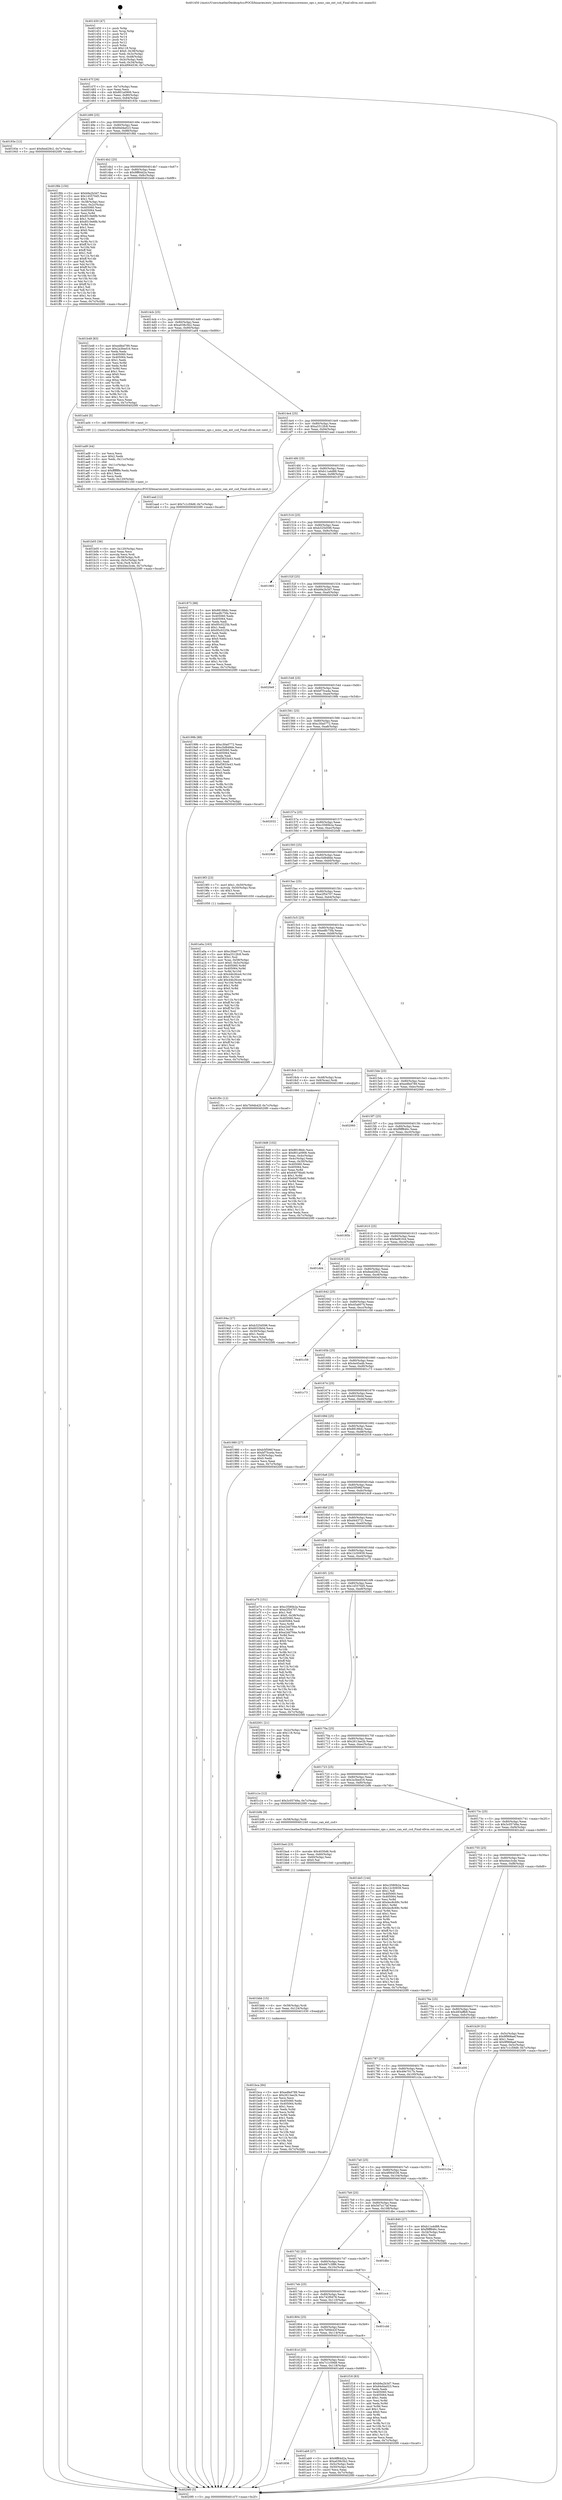 digraph "0x401450" {
  label = "0x401450 (/mnt/c/Users/mathe/Desktop/tcc/POCII/binaries/extr_linuxdriversmmccoremmc_ops.c_mmc_can_ext_csd_Final-ollvm.out::main(0))"
  labelloc = "t"
  node[shape=record]

  Entry [label="",width=0.3,height=0.3,shape=circle,fillcolor=black,style=filled]
  "0x40147f" [label="{
     0x40147f [26]\l
     | [instrs]\l
     &nbsp;&nbsp;0x40147f \<+3\>: mov -0x7c(%rbp),%eax\l
     &nbsp;&nbsp;0x401482 \<+2\>: mov %eax,%ecx\l
     &nbsp;&nbsp;0x401484 \<+6\>: sub $0x801a0906,%ecx\l
     &nbsp;&nbsp;0x40148a \<+3\>: mov %eax,-0x80(%rbp)\l
     &nbsp;&nbsp;0x40148d \<+6\>: mov %ecx,-0x84(%rbp)\l
     &nbsp;&nbsp;0x401493 \<+6\>: je 000000000040193e \<main+0x4ee\>\l
  }"]
  "0x40193e" [label="{
     0x40193e [12]\l
     | [instrs]\l
     &nbsp;&nbsp;0x40193e \<+7\>: movl $0xfeed29c2,-0x7c(%rbp)\l
     &nbsp;&nbsp;0x401945 \<+5\>: jmp 00000000004020f0 \<main+0xca0\>\l
  }"]
  "0x401499" [label="{
     0x401499 [25]\l
     | [instrs]\l
     &nbsp;&nbsp;0x401499 \<+5\>: jmp 000000000040149e \<main+0x4e\>\l
     &nbsp;&nbsp;0x40149e \<+3\>: mov -0x80(%rbp),%eax\l
     &nbsp;&nbsp;0x4014a1 \<+5\>: sub $0x84d4a023,%eax\l
     &nbsp;&nbsp;0x4014a6 \<+6\>: mov %eax,-0x88(%rbp)\l
     &nbsp;&nbsp;0x4014ac \<+6\>: je 0000000000401f6b \<main+0xb1b\>\l
  }"]
  Exit [label="",width=0.3,height=0.3,shape=circle,fillcolor=black,style=filled,peripheries=2]
  "0x401f6b" [label="{
     0x401f6b [150]\l
     | [instrs]\l
     &nbsp;&nbsp;0x401f6b \<+5\>: mov $0xb9a2b3d7,%eax\l
     &nbsp;&nbsp;0x401f70 \<+5\>: mov $0x145570d5,%ecx\l
     &nbsp;&nbsp;0x401f75 \<+2\>: mov $0x1,%dl\l
     &nbsp;&nbsp;0x401f77 \<+3\>: mov -0x38(%rbp),%esi\l
     &nbsp;&nbsp;0x401f7a \<+3\>: mov %esi,-0x2c(%rbp)\l
     &nbsp;&nbsp;0x401f7d \<+7\>: mov 0x405060,%esi\l
     &nbsp;&nbsp;0x401f84 \<+7\>: mov 0x405064,%edi\l
     &nbsp;&nbsp;0x401f8b \<+3\>: mov %esi,%r8d\l
     &nbsp;&nbsp;0x401f8e \<+7\>: add $0x8519e6fb,%r8d\l
     &nbsp;&nbsp;0x401f95 \<+4\>: sub $0x1,%r8d\l
     &nbsp;&nbsp;0x401f99 \<+7\>: sub $0x8519e6fb,%r8d\l
     &nbsp;&nbsp;0x401fa0 \<+4\>: imul %r8d,%esi\l
     &nbsp;&nbsp;0x401fa4 \<+3\>: and $0x1,%esi\l
     &nbsp;&nbsp;0x401fa7 \<+3\>: cmp $0x0,%esi\l
     &nbsp;&nbsp;0x401faa \<+4\>: sete %r9b\l
     &nbsp;&nbsp;0x401fae \<+3\>: cmp $0xa,%edi\l
     &nbsp;&nbsp;0x401fb1 \<+4\>: setl %r10b\l
     &nbsp;&nbsp;0x401fb5 \<+3\>: mov %r9b,%r11b\l
     &nbsp;&nbsp;0x401fb8 \<+4\>: xor $0xff,%r11b\l
     &nbsp;&nbsp;0x401fbc \<+3\>: mov %r10b,%bl\l
     &nbsp;&nbsp;0x401fbf \<+3\>: xor $0xff,%bl\l
     &nbsp;&nbsp;0x401fc2 \<+3\>: xor $0x1,%dl\l
     &nbsp;&nbsp;0x401fc5 \<+3\>: mov %r11b,%r14b\l
     &nbsp;&nbsp;0x401fc8 \<+4\>: and $0xff,%r14b\l
     &nbsp;&nbsp;0x401fcc \<+3\>: and %dl,%r9b\l
     &nbsp;&nbsp;0x401fcf \<+3\>: mov %bl,%r15b\l
     &nbsp;&nbsp;0x401fd2 \<+4\>: and $0xff,%r15b\l
     &nbsp;&nbsp;0x401fd6 \<+3\>: and %dl,%r10b\l
     &nbsp;&nbsp;0x401fd9 \<+3\>: or %r9b,%r14b\l
     &nbsp;&nbsp;0x401fdc \<+3\>: or %r10b,%r15b\l
     &nbsp;&nbsp;0x401fdf \<+3\>: xor %r15b,%r14b\l
     &nbsp;&nbsp;0x401fe2 \<+3\>: or %bl,%r11b\l
     &nbsp;&nbsp;0x401fe5 \<+4\>: xor $0xff,%r11b\l
     &nbsp;&nbsp;0x401fe9 \<+3\>: or $0x1,%dl\l
     &nbsp;&nbsp;0x401fec \<+3\>: and %dl,%r11b\l
     &nbsp;&nbsp;0x401fef \<+3\>: or %r11b,%r14b\l
     &nbsp;&nbsp;0x401ff2 \<+4\>: test $0x1,%r14b\l
     &nbsp;&nbsp;0x401ff6 \<+3\>: cmovne %ecx,%eax\l
     &nbsp;&nbsp;0x401ff9 \<+3\>: mov %eax,-0x7c(%rbp)\l
     &nbsp;&nbsp;0x401ffc \<+5\>: jmp 00000000004020f0 \<main+0xca0\>\l
  }"]
  "0x4014b2" [label="{
     0x4014b2 [25]\l
     | [instrs]\l
     &nbsp;&nbsp;0x4014b2 \<+5\>: jmp 00000000004014b7 \<main+0x67\>\l
     &nbsp;&nbsp;0x4014b7 \<+3\>: mov -0x80(%rbp),%eax\l
     &nbsp;&nbsp;0x4014ba \<+5\>: sub $0x9ff64d2a,%eax\l
     &nbsp;&nbsp;0x4014bf \<+6\>: mov %eax,-0x8c(%rbp)\l
     &nbsp;&nbsp;0x4014c5 \<+6\>: je 0000000000401b48 \<main+0x6f8\>\l
  }"]
  "0x401bca" [label="{
     0x401bca [84]\l
     | [instrs]\l
     &nbsp;&nbsp;0x401bca \<+5\>: mov $0xedfed789,%eax\l
     &nbsp;&nbsp;0x401bcf \<+5\>: mov $0x2613ae2b,%esi\l
     &nbsp;&nbsp;0x401bd4 \<+2\>: xor %ecx,%ecx\l
     &nbsp;&nbsp;0x401bd6 \<+7\>: mov 0x405060,%edx\l
     &nbsp;&nbsp;0x401bdd \<+8\>: mov 0x405064,%r8d\l
     &nbsp;&nbsp;0x401be5 \<+3\>: sub $0x1,%ecx\l
     &nbsp;&nbsp;0x401be8 \<+3\>: mov %edx,%r9d\l
     &nbsp;&nbsp;0x401beb \<+3\>: add %ecx,%r9d\l
     &nbsp;&nbsp;0x401bee \<+4\>: imul %r9d,%edx\l
     &nbsp;&nbsp;0x401bf2 \<+3\>: and $0x1,%edx\l
     &nbsp;&nbsp;0x401bf5 \<+3\>: cmp $0x0,%edx\l
     &nbsp;&nbsp;0x401bf8 \<+4\>: sete %r10b\l
     &nbsp;&nbsp;0x401bfc \<+4\>: cmp $0xa,%r8d\l
     &nbsp;&nbsp;0x401c00 \<+4\>: setl %r11b\l
     &nbsp;&nbsp;0x401c04 \<+3\>: mov %r10b,%bl\l
     &nbsp;&nbsp;0x401c07 \<+3\>: and %r11b,%bl\l
     &nbsp;&nbsp;0x401c0a \<+3\>: xor %r11b,%r10b\l
     &nbsp;&nbsp;0x401c0d \<+3\>: or %r10b,%bl\l
     &nbsp;&nbsp;0x401c10 \<+3\>: test $0x1,%bl\l
     &nbsp;&nbsp;0x401c13 \<+3\>: cmovne %esi,%eax\l
     &nbsp;&nbsp;0x401c16 \<+3\>: mov %eax,-0x7c(%rbp)\l
     &nbsp;&nbsp;0x401c19 \<+5\>: jmp 00000000004020f0 \<main+0xca0\>\l
  }"]
  "0x401b48" [label="{
     0x401b48 [83]\l
     | [instrs]\l
     &nbsp;&nbsp;0x401b48 \<+5\>: mov $0xedfed789,%eax\l
     &nbsp;&nbsp;0x401b4d \<+5\>: mov $0x2a3bed16,%ecx\l
     &nbsp;&nbsp;0x401b52 \<+2\>: xor %edx,%edx\l
     &nbsp;&nbsp;0x401b54 \<+7\>: mov 0x405060,%esi\l
     &nbsp;&nbsp;0x401b5b \<+7\>: mov 0x405064,%edi\l
     &nbsp;&nbsp;0x401b62 \<+3\>: sub $0x1,%edx\l
     &nbsp;&nbsp;0x401b65 \<+3\>: mov %esi,%r8d\l
     &nbsp;&nbsp;0x401b68 \<+3\>: add %edx,%r8d\l
     &nbsp;&nbsp;0x401b6b \<+4\>: imul %r8d,%esi\l
     &nbsp;&nbsp;0x401b6f \<+3\>: and $0x1,%esi\l
     &nbsp;&nbsp;0x401b72 \<+3\>: cmp $0x0,%esi\l
     &nbsp;&nbsp;0x401b75 \<+4\>: sete %r9b\l
     &nbsp;&nbsp;0x401b79 \<+3\>: cmp $0xa,%edi\l
     &nbsp;&nbsp;0x401b7c \<+4\>: setl %r10b\l
     &nbsp;&nbsp;0x401b80 \<+3\>: mov %r9b,%r11b\l
     &nbsp;&nbsp;0x401b83 \<+3\>: and %r10b,%r11b\l
     &nbsp;&nbsp;0x401b86 \<+3\>: xor %r10b,%r9b\l
     &nbsp;&nbsp;0x401b89 \<+3\>: or %r9b,%r11b\l
     &nbsp;&nbsp;0x401b8c \<+4\>: test $0x1,%r11b\l
     &nbsp;&nbsp;0x401b90 \<+3\>: cmovne %ecx,%eax\l
     &nbsp;&nbsp;0x401b93 \<+3\>: mov %eax,-0x7c(%rbp)\l
     &nbsp;&nbsp;0x401b96 \<+5\>: jmp 00000000004020f0 \<main+0xca0\>\l
  }"]
  "0x4014cb" [label="{
     0x4014cb [25]\l
     | [instrs]\l
     &nbsp;&nbsp;0x4014cb \<+5\>: jmp 00000000004014d0 \<main+0x80\>\l
     &nbsp;&nbsp;0x4014d0 \<+3\>: mov -0x80(%rbp),%eax\l
     &nbsp;&nbsp;0x4014d3 \<+5\>: sub $0xa038c5b2,%eax\l
     &nbsp;&nbsp;0x4014d8 \<+6\>: mov %eax,-0x90(%rbp)\l
     &nbsp;&nbsp;0x4014de \<+6\>: je 0000000000401ad4 \<main+0x684\>\l
  }"]
  "0x401bbb" [label="{
     0x401bbb [15]\l
     | [instrs]\l
     &nbsp;&nbsp;0x401bbb \<+4\>: mov -0x58(%rbp),%rdi\l
     &nbsp;&nbsp;0x401bbf \<+6\>: mov %eax,-0x124(%rbp)\l
     &nbsp;&nbsp;0x401bc5 \<+5\>: call 0000000000401030 \<free@plt\>\l
     | [calls]\l
     &nbsp;&nbsp;0x401030 \{1\} (unknown)\l
  }"]
  "0x401ad4" [label="{
     0x401ad4 [5]\l
     | [instrs]\l
     &nbsp;&nbsp;0x401ad4 \<+5\>: call 0000000000401160 \<next_i\>\l
     | [calls]\l
     &nbsp;&nbsp;0x401160 \{1\} (/mnt/c/Users/mathe/Desktop/tcc/POCII/binaries/extr_linuxdriversmmccoremmc_ops.c_mmc_can_ext_csd_Final-ollvm.out::next_i)\l
  }"]
  "0x4014e4" [label="{
     0x4014e4 [25]\l
     | [instrs]\l
     &nbsp;&nbsp;0x4014e4 \<+5\>: jmp 00000000004014e9 \<main+0x99\>\l
     &nbsp;&nbsp;0x4014e9 \<+3\>: mov -0x80(%rbp),%eax\l
     &nbsp;&nbsp;0x4014ec \<+5\>: sub $0xa3312fc8,%eax\l
     &nbsp;&nbsp;0x4014f1 \<+6\>: mov %eax,-0x94(%rbp)\l
     &nbsp;&nbsp;0x4014f7 \<+6\>: je 0000000000401aad \<main+0x65d\>\l
  }"]
  "0x401ba4" [label="{
     0x401ba4 [23]\l
     | [instrs]\l
     &nbsp;&nbsp;0x401ba4 \<+10\>: movabs $0x4030d6,%rdi\l
     &nbsp;&nbsp;0x401bae \<+3\>: mov %eax,-0x60(%rbp)\l
     &nbsp;&nbsp;0x401bb1 \<+3\>: mov -0x60(%rbp),%esi\l
     &nbsp;&nbsp;0x401bb4 \<+2\>: mov $0x0,%al\l
     &nbsp;&nbsp;0x401bb6 \<+5\>: call 0000000000401040 \<printf@plt\>\l
     | [calls]\l
     &nbsp;&nbsp;0x401040 \{1\} (unknown)\l
  }"]
  "0x401aad" [label="{
     0x401aad [12]\l
     | [instrs]\l
     &nbsp;&nbsp;0x401aad \<+7\>: movl $0x7c1c59d9,-0x7c(%rbp)\l
     &nbsp;&nbsp;0x401ab4 \<+5\>: jmp 00000000004020f0 \<main+0xca0\>\l
  }"]
  "0x4014fd" [label="{
     0x4014fd [25]\l
     | [instrs]\l
     &nbsp;&nbsp;0x4014fd \<+5\>: jmp 0000000000401502 \<main+0xb2\>\l
     &nbsp;&nbsp;0x401502 \<+3\>: mov -0x80(%rbp),%eax\l
     &nbsp;&nbsp;0x401505 \<+5\>: sub $0xb11a4d88,%eax\l
     &nbsp;&nbsp;0x40150a \<+6\>: mov %eax,-0x98(%rbp)\l
     &nbsp;&nbsp;0x401510 \<+6\>: je 0000000000401873 \<main+0x423\>\l
  }"]
  "0x401b05" [label="{
     0x401b05 [36]\l
     | [instrs]\l
     &nbsp;&nbsp;0x401b05 \<+6\>: mov -0x120(%rbp),%ecx\l
     &nbsp;&nbsp;0x401b0b \<+3\>: imul %eax,%ecx\l
     &nbsp;&nbsp;0x401b0e \<+3\>: movslq %ecx,%rdi\l
     &nbsp;&nbsp;0x401b11 \<+4\>: mov -0x58(%rbp),%r8\l
     &nbsp;&nbsp;0x401b15 \<+4\>: movslq -0x5c(%rbp),%r9\l
     &nbsp;&nbsp;0x401b19 \<+4\>: mov %rdi,(%r8,%r9,8)\l
     &nbsp;&nbsp;0x401b1d \<+7\>: movl $0x44ec3cde,-0x7c(%rbp)\l
     &nbsp;&nbsp;0x401b24 \<+5\>: jmp 00000000004020f0 \<main+0xca0\>\l
  }"]
  "0x401873" [label="{
     0x401873 [88]\l
     | [instrs]\l
     &nbsp;&nbsp;0x401873 \<+5\>: mov $0x88186dc,%eax\l
     &nbsp;&nbsp;0x401878 \<+5\>: mov $0xedfc75fa,%ecx\l
     &nbsp;&nbsp;0x40187d \<+7\>: mov 0x405060,%edx\l
     &nbsp;&nbsp;0x401884 \<+7\>: mov 0x405064,%esi\l
     &nbsp;&nbsp;0x40188b \<+2\>: mov %edx,%edi\l
     &nbsp;&nbsp;0x40188d \<+6\>: add $0x95c0225b,%edi\l
     &nbsp;&nbsp;0x401893 \<+3\>: sub $0x1,%edi\l
     &nbsp;&nbsp;0x401896 \<+6\>: sub $0x95c0225b,%edi\l
     &nbsp;&nbsp;0x40189c \<+3\>: imul %edi,%edx\l
     &nbsp;&nbsp;0x40189f \<+3\>: and $0x1,%edx\l
     &nbsp;&nbsp;0x4018a2 \<+3\>: cmp $0x0,%edx\l
     &nbsp;&nbsp;0x4018a5 \<+4\>: sete %r8b\l
     &nbsp;&nbsp;0x4018a9 \<+3\>: cmp $0xa,%esi\l
     &nbsp;&nbsp;0x4018ac \<+4\>: setl %r9b\l
     &nbsp;&nbsp;0x4018b0 \<+3\>: mov %r8b,%r10b\l
     &nbsp;&nbsp;0x4018b3 \<+3\>: and %r9b,%r10b\l
     &nbsp;&nbsp;0x4018b6 \<+3\>: xor %r9b,%r8b\l
     &nbsp;&nbsp;0x4018b9 \<+3\>: or %r8b,%r10b\l
     &nbsp;&nbsp;0x4018bc \<+4\>: test $0x1,%r10b\l
     &nbsp;&nbsp;0x4018c0 \<+3\>: cmovne %ecx,%eax\l
     &nbsp;&nbsp;0x4018c3 \<+3\>: mov %eax,-0x7c(%rbp)\l
     &nbsp;&nbsp;0x4018c6 \<+5\>: jmp 00000000004020f0 \<main+0xca0\>\l
  }"]
  "0x401516" [label="{
     0x401516 [25]\l
     | [instrs]\l
     &nbsp;&nbsp;0x401516 \<+5\>: jmp 000000000040151b \<main+0xcb\>\l
     &nbsp;&nbsp;0x40151b \<+3\>: mov -0x80(%rbp),%eax\l
     &nbsp;&nbsp;0x40151e \<+5\>: sub $0xb325d596,%eax\l
     &nbsp;&nbsp;0x401523 \<+6\>: mov %eax,-0x9c(%rbp)\l
     &nbsp;&nbsp;0x401529 \<+6\>: je 0000000000401965 \<main+0x515\>\l
  }"]
  "0x401ad9" [label="{
     0x401ad9 [44]\l
     | [instrs]\l
     &nbsp;&nbsp;0x401ad9 \<+2\>: xor %ecx,%ecx\l
     &nbsp;&nbsp;0x401adb \<+5\>: mov $0x2,%edx\l
     &nbsp;&nbsp;0x401ae0 \<+6\>: mov %edx,-0x11c(%rbp)\l
     &nbsp;&nbsp;0x401ae6 \<+1\>: cltd\l
     &nbsp;&nbsp;0x401ae7 \<+6\>: mov -0x11c(%rbp),%esi\l
     &nbsp;&nbsp;0x401aed \<+2\>: idiv %esi\l
     &nbsp;&nbsp;0x401aef \<+6\>: imul $0xfffffffe,%edx,%edx\l
     &nbsp;&nbsp;0x401af5 \<+3\>: sub $0x1,%ecx\l
     &nbsp;&nbsp;0x401af8 \<+2\>: sub %ecx,%edx\l
     &nbsp;&nbsp;0x401afa \<+6\>: mov %edx,-0x120(%rbp)\l
     &nbsp;&nbsp;0x401b00 \<+5\>: call 0000000000401160 \<next_i\>\l
     | [calls]\l
     &nbsp;&nbsp;0x401160 \{1\} (/mnt/c/Users/mathe/Desktop/tcc/POCII/binaries/extr_linuxdriversmmccoremmc_ops.c_mmc_can_ext_csd_Final-ollvm.out::next_i)\l
  }"]
  "0x401965" [label="{
     0x401965\l
  }", style=dashed]
  "0x40152f" [label="{
     0x40152f [25]\l
     | [instrs]\l
     &nbsp;&nbsp;0x40152f \<+5\>: jmp 0000000000401534 \<main+0xe4\>\l
     &nbsp;&nbsp;0x401534 \<+3\>: mov -0x80(%rbp),%eax\l
     &nbsp;&nbsp;0x401537 \<+5\>: sub $0xb9a2b3d7,%eax\l
     &nbsp;&nbsp;0x40153c \<+6\>: mov %eax,-0xa0(%rbp)\l
     &nbsp;&nbsp;0x401542 \<+6\>: je 00000000004020e9 \<main+0xc99\>\l
  }"]
  "0x401836" [label="{
     0x401836\l
  }", style=dashed]
  "0x4020e9" [label="{
     0x4020e9\l
  }", style=dashed]
  "0x401548" [label="{
     0x401548 [25]\l
     | [instrs]\l
     &nbsp;&nbsp;0x401548 \<+5\>: jmp 000000000040154d \<main+0xfd\>\l
     &nbsp;&nbsp;0x40154d \<+3\>: mov -0x80(%rbp),%eax\l
     &nbsp;&nbsp;0x401550 \<+5\>: sub $0xbf75ca4a,%eax\l
     &nbsp;&nbsp;0x401555 \<+6\>: mov %eax,-0xa4(%rbp)\l
     &nbsp;&nbsp;0x40155b \<+6\>: je 000000000040199b \<main+0x54b\>\l
  }"]
  "0x401ab9" [label="{
     0x401ab9 [27]\l
     | [instrs]\l
     &nbsp;&nbsp;0x401ab9 \<+5\>: mov $0x9ff64d2a,%eax\l
     &nbsp;&nbsp;0x401abe \<+5\>: mov $0xa038c5b2,%ecx\l
     &nbsp;&nbsp;0x401ac3 \<+3\>: mov -0x5c(%rbp),%edx\l
     &nbsp;&nbsp;0x401ac6 \<+3\>: cmp -0x50(%rbp),%edx\l
     &nbsp;&nbsp;0x401ac9 \<+3\>: cmovl %ecx,%eax\l
     &nbsp;&nbsp;0x401acc \<+3\>: mov %eax,-0x7c(%rbp)\l
     &nbsp;&nbsp;0x401acf \<+5\>: jmp 00000000004020f0 \<main+0xca0\>\l
  }"]
  "0x40199b" [label="{
     0x40199b [88]\l
     | [instrs]\l
     &nbsp;&nbsp;0x40199b \<+5\>: mov $0xc30a0772,%eax\l
     &nbsp;&nbsp;0x4019a0 \<+5\>: mov $0xc5d848de,%ecx\l
     &nbsp;&nbsp;0x4019a5 \<+7\>: mov 0x405060,%edx\l
     &nbsp;&nbsp;0x4019ac \<+7\>: mov 0x405064,%esi\l
     &nbsp;&nbsp;0x4019b3 \<+2\>: mov %edx,%edi\l
     &nbsp;&nbsp;0x4019b5 \<+6\>: sub $0xf3833e43,%edi\l
     &nbsp;&nbsp;0x4019bb \<+3\>: sub $0x1,%edi\l
     &nbsp;&nbsp;0x4019be \<+6\>: add $0xf3833e43,%edi\l
     &nbsp;&nbsp;0x4019c4 \<+3\>: imul %edi,%edx\l
     &nbsp;&nbsp;0x4019c7 \<+3\>: and $0x1,%edx\l
     &nbsp;&nbsp;0x4019ca \<+3\>: cmp $0x0,%edx\l
     &nbsp;&nbsp;0x4019cd \<+4\>: sete %r8b\l
     &nbsp;&nbsp;0x4019d1 \<+3\>: cmp $0xa,%esi\l
     &nbsp;&nbsp;0x4019d4 \<+4\>: setl %r9b\l
     &nbsp;&nbsp;0x4019d8 \<+3\>: mov %r8b,%r10b\l
     &nbsp;&nbsp;0x4019db \<+3\>: and %r9b,%r10b\l
     &nbsp;&nbsp;0x4019de \<+3\>: xor %r9b,%r8b\l
     &nbsp;&nbsp;0x4019e1 \<+3\>: or %r8b,%r10b\l
     &nbsp;&nbsp;0x4019e4 \<+4\>: test $0x1,%r10b\l
     &nbsp;&nbsp;0x4019e8 \<+3\>: cmovne %ecx,%eax\l
     &nbsp;&nbsp;0x4019eb \<+3\>: mov %eax,-0x7c(%rbp)\l
     &nbsp;&nbsp;0x4019ee \<+5\>: jmp 00000000004020f0 \<main+0xca0\>\l
  }"]
  "0x401561" [label="{
     0x401561 [25]\l
     | [instrs]\l
     &nbsp;&nbsp;0x401561 \<+5\>: jmp 0000000000401566 \<main+0x116\>\l
     &nbsp;&nbsp;0x401566 \<+3\>: mov -0x80(%rbp),%eax\l
     &nbsp;&nbsp;0x401569 \<+5\>: sub $0xc30a0772,%eax\l
     &nbsp;&nbsp;0x40156e \<+6\>: mov %eax,-0xa8(%rbp)\l
     &nbsp;&nbsp;0x401574 \<+6\>: je 0000000000402032 \<main+0xbe2\>\l
  }"]
  "0x40181d" [label="{
     0x40181d [25]\l
     | [instrs]\l
     &nbsp;&nbsp;0x40181d \<+5\>: jmp 0000000000401822 \<main+0x3d2\>\l
     &nbsp;&nbsp;0x401822 \<+3\>: mov -0x80(%rbp),%eax\l
     &nbsp;&nbsp;0x401825 \<+5\>: sub $0x7c1c59d9,%eax\l
     &nbsp;&nbsp;0x40182a \<+6\>: mov %eax,-0x118(%rbp)\l
     &nbsp;&nbsp;0x401830 \<+6\>: je 0000000000401ab9 \<main+0x669\>\l
  }"]
  "0x402032" [label="{
     0x402032\l
  }", style=dashed]
  "0x40157a" [label="{
     0x40157a [25]\l
     | [instrs]\l
     &nbsp;&nbsp;0x40157a \<+5\>: jmp 000000000040157f \<main+0x12f\>\l
     &nbsp;&nbsp;0x40157f \<+3\>: mov -0x80(%rbp),%eax\l
     &nbsp;&nbsp;0x401582 \<+5\>: sub $0xc3580b2a,%eax\l
     &nbsp;&nbsp;0x401587 \<+6\>: mov %eax,-0xac(%rbp)\l
     &nbsp;&nbsp;0x40158d \<+6\>: je 00000000004020d6 \<main+0xc86\>\l
  }"]
  "0x401f18" [label="{
     0x401f18 [83]\l
     | [instrs]\l
     &nbsp;&nbsp;0x401f18 \<+5\>: mov $0xb9a2b3d7,%eax\l
     &nbsp;&nbsp;0x401f1d \<+5\>: mov $0x84d4a023,%ecx\l
     &nbsp;&nbsp;0x401f22 \<+2\>: xor %edx,%edx\l
     &nbsp;&nbsp;0x401f24 \<+7\>: mov 0x405060,%esi\l
     &nbsp;&nbsp;0x401f2b \<+7\>: mov 0x405064,%edi\l
     &nbsp;&nbsp;0x401f32 \<+3\>: sub $0x1,%edx\l
     &nbsp;&nbsp;0x401f35 \<+3\>: mov %esi,%r8d\l
     &nbsp;&nbsp;0x401f38 \<+3\>: add %edx,%r8d\l
     &nbsp;&nbsp;0x401f3b \<+4\>: imul %r8d,%esi\l
     &nbsp;&nbsp;0x401f3f \<+3\>: and $0x1,%esi\l
     &nbsp;&nbsp;0x401f42 \<+3\>: cmp $0x0,%esi\l
     &nbsp;&nbsp;0x401f45 \<+4\>: sete %r9b\l
     &nbsp;&nbsp;0x401f49 \<+3\>: cmp $0xa,%edi\l
     &nbsp;&nbsp;0x401f4c \<+4\>: setl %r10b\l
     &nbsp;&nbsp;0x401f50 \<+3\>: mov %r9b,%r11b\l
     &nbsp;&nbsp;0x401f53 \<+3\>: and %r10b,%r11b\l
     &nbsp;&nbsp;0x401f56 \<+3\>: xor %r10b,%r9b\l
     &nbsp;&nbsp;0x401f59 \<+3\>: or %r9b,%r11b\l
     &nbsp;&nbsp;0x401f5c \<+4\>: test $0x1,%r11b\l
     &nbsp;&nbsp;0x401f60 \<+3\>: cmovne %ecx,%eax\l
     &nbsp;&nbsp;0x401f63 \<+3\>: mov %eax,-0x7c(%rbp)\l
     &nbsp;&nbsp;0x401f66 \<+5\>: jmp 00000000004020f0 \<main+0xca0\>\l
  }"]
  "0x4020d6" [label="{
     0x4020d6\l
  }", style=dashed]
  "0x401593" [label="{
     0x401593 [25]\l
     | [instrs]\l
     &nbsp;&nbsp;0x401593 \<+5\>: jmp 0000000000401598 \<main+0x148\>\l
     &nbsp;&nbsp;0x401598 \<+3\>: mov -0x80(%rbp),%eax\l
     &nbsp;&nbsp;0x40159b \<+5\>: sub $0xc5d848de,%eax\l
     &nbsp;&nbsp;0x4015a0 \<+6\>: mov %eax,-0xb0(%rbp)\l
     &nbsp;&nbsp;0x4015a6 \<+6\>: je 00000000004019f3 \<main+0x5a3\>\l
  }"]
  "0x401804" [label="{
     0x401804 [25]\l
     | [instrs]\l
     &nbsp;&nbsp;0x401804 \<+5\>: jmp 0000000000401809 \<main+0x3b9\>\l
     &nbsp;&nbsp;0x401809 \<+3\>: mov -0x80(%rbp),%eax\l
     &nbsp;&nbsp;0x40180c \<+5\>: sub $0x7b94b42f,%eax\l
     &nbsp;&nbsp;0x401811 \<+6\>: mov %eax,-0x114(%rbp)\l
     &nbsp;&nbsp;0x401817 \<+6\>: je 0000000000401f18 \<main+0xac8\>\l
  }"]
  "0x4019f3" [label="{
     0x4019f3 [23]\l
     | [instrs]\l
     &nbsp;&nbsp;0x4019f3 \<+7\>: movl $0x1,-0x50(%rbp)\l
     &nbsp;&nbsp;0x4019fa \<+4\>: movslq -0x50(%rbp),%rax\l
     &nbsp;&nbsp;0x4019fe \<+4\>: shl $0x3,%rax\l
     &nbsp;&nbsp;0x401a02 \<+3\>: mov %rax,%rdi\l
     &nbsp;&nbsp;0x401a05 \<+5\>: call 0000000000401050 \<malloc@plt\>\l
     | [calls]\l
     &nbsp;&nbsp;0x401050 \{1\} (unknown)\l
  }"]
  "0x4015ac" [label="{
     0x4015ac [25]\l
     | [instrs]\l
     &nbsp;&nbsp;0x4015ac \<+5\>: jmp 00000000004015b1 \<main+0x161\>\l
     &nbsp;&nbsp;0x4015b1 \<+3\>: mov -0x80(%rbp),%eax\l
     &nbsp;&nbsp;0x4015b4 \<+5\>: sub $0xe2f54707,%eax\l
     &nbsp;&nbsp;0x4015b9 \<+6\>: mov %eax,-0xb4(%rbp)\l
     &nbsp;&nbsp;0x4015bf \<+6\>: je 0000000000401f0c \<main+0xabc\>\l
  }"]
  "0x401cdd" [label="{
     0x401cdd\l
  }", style=dashed]
  "0x401f0c" [label="{
     0x401f0c [12]\l
     | [instrs]\l
     &nbsp;&nbsp;0x401f0c \<+7\>: movl $0x7b94b42f,-0x7c(%rbp)\l
     &nbsp;&nbsp;0x401f13 \<+5\>: jmp 00000000004020f0 \<main+0xca0\>\l
  }"]
  "0x4015c5" [label="{
     0x4015c5 [25]\l
     | [instrs]\l
     &nbsp;&nbsp;0x4015c5 \<+5\>: jmp 00000000004015ca \<main+0x17a\>\l
     &nbsp;&nbsp;0x4015ca \<+3\>: mov -0x80(%rbp),%eax\l
     &nbsp;&nbsp;0x4015cd \<+5\>: sub $0xedfc75fa,%eax\l
     &nbsp;&nbsp;0x4015d2 \<+6\>: mov %eax,-0xb8(%rbp)\l
     &nbsp;&nbsp;0x4015d8 \<+6\>: je 00000000004018cb \<main+0x47b\>\l
  }"]
  "0x4017eb" [label="{
     0x4017eb [25]\l
     | [instrs]\l
     &nbsp;&nbsp;0x4017eb \<+5\>: jmp 00000000004017f0 \<main+0x3a0\>\l
     &nbsp;&nbsp;0x4017f0 \<+3\>: mov -0x80(%rbp),%eax\l
     &nbsp;&nbsp;0x4017f3 \<+5\>: sub $0x742f0d78,%eax\l
     &nbsp;&nbsp;0x4017f8 \<+6\>: mov %eax,-0x110(%rbp)\l
     &nbsp;&nbsp;0x4017fe \<+6\>: je 0000000000401cdd \<main+0x88d\>\l
  }"]
  "0x4018cb" [label="{
     0x4018cb [13]\l
     | [instrs]\l
     &nbsp;&nbsp;0x4018cb \<+4\>: mov -0x48(%rbp),%rax\l
     &nbsp;&nbsp;0x4018cf \<+4\>: mov 0x8(%rax),%rdi\l
     &nbsp;&nbsp;0x4018d3 \<+5\>: call 0000000000401060 \<atoi@plt\>\l
     | [calls]\l
     &nbsp;&nbsp;0x401060 \{1\} (unknown)\l
  }"]
  "0x4015de" [label="{
     0x4015de [25]\l
     | [instrs]\l
     &nbsp;&nbsp;0x4015de \<+5\>: jmp 00000000004015e3 \<main+0x193\>\l
     &nbsp;&nbsp;0x4015e3 \<+3\>: mov -0x80(%rbp),%eax\l
     &nbsp;&nbsp;0x4015e6 \<+5\>: sub $0xedfed789,%eax\l
     &nbsp;&nbsp;0x4015eb \<+6\>: mov %eax,-0xbc(%rbp)\l
     &nbsp;&nbsp;0x4015f1 \<+6\>: je 0000000000402060 \<main+0xc10\>\l
  }"]
  "0x401cc4" [label="{
     0x401cc4\l
  }", style=dashed]
  "0x402060" [label="{
     0x402060\l
  }", style=dashed]
  "0x4015f7" [label="{
     0x4015f7 [25]\l
     | [instrs]\l
     &nbsp;&nbsp;0x4015f7 \<+5\>: jmp 00000000004015fc \<main+0x1ac\>\l
     &nbsp;&nbsp;0x4015fc \<+3\>: mov -0x80(%rbp),%eax\l
     &nbsp;&nbsp;0x4015ff \<+5\>: sub $0xf9ff846c,%eax\l
     &nbsp;&nbsp;0x401604 \<+6\>: mov %eax,-0xc0(%rbp)\l
     &nbsp;&nbsp;0x40160a \<+6\>: je 000000000040185b \<main+0x40b\>\l
  }"]
  "0x4017d2" [label="{
     0x4017d2 [25]\l
     | [instrs]\l
     &nbsp;&nbsp;0x4017d2 \<+5\>: jmp 00000000004017d7 \<main+0x387\>\l
     &nbsp;&nbsp;0x4017d7 \<+3\>: mov -0x80(%rbp),%eax\l
     &nbsp;&nbsp;0x4017da \<+5\>: sub $0x667c3f86,%eax\l
     &nbsp;&nbsp;0x4017df \<+6\>: mov %eax,-0x10c(%rbp)\l
     &nbsp;&nbsp;0x4017e5 \<+6\>: je 0000000000401cc4 \<main+0x874\>\l
  }"]
  "0x40185b" [label="{
     0x40185b\l
  }", style=dashed]
  "0x401610" [label="{
     0x401610 [25]\l
     | [instrs]\l
     &nbsp;&nbsp;0x401610 \<+5\>: jmp 0000000000401615 \<main+0x1c5\>\l
     &nbsp;&nbsp;0x401615 \<+3\>: mov -0x80(%rbp),%eax\l
     &nbsp;&nbsp;0x401618 \<+5\>: sub $0xfad81fcd,%eax\l
     &nbsp;&nbsp;0x40161d \<+6\>: mov %eax,-0xc4(%rbp)\l
     &nbsp;&nbsp;0x401623 \<+6\>: je 0000000000401dd4 \<main+0x984\>\l
  }"]
  "0x401dbc" [label="{
     0x401dbc\l
  }", style=dashed]
  "0x401dd4" [label="{
     0x401dd4\l
  }", style=dashed]
  "0x401629" [label="{
     0x401629 [25]\l
     | [instrs]\l
     &nbsp;&nbsp;0x401629 \<+5\>: jmp 000000000040162e \<main+0x1de\>\l
     &nbsp;&nbsp;0x40162e \<+3\>: mov -0x80(%rbp),%eax\l
     &nbsp;&nbsp;0x401631 \<+5\>: sub $0xfeed29c2,%eax\l
     &nbsp;&nbsp;0x401636 \<+6\>: mov %eax,-0xc8(%rbp)\l
     &nbsp;&nbsp;0x40163c \<+6\>: je 000000000040194a \<main+0x4fa\>\l
  }"]
  "0x401a0a" [label="{
     0x401a0a [163]\l
     | [instrs]\l
     &nbsp;&nbsp;0x401a0a \<+5\>: mov $0xc30a0772,%ecx\l
     &nbsp;&nbsp;0x401a0f \<+5\>: mov $0xa3312fc8,%edx\l
     &nbsp;&nbsp;0x401a14 \<+3\>: mov $0x1,%sil\l
     &nbsp;&nbsp;0x401a17 \<+4\>: mov %rax,-0x58(%rbp)\l
     &nbsp;&nbsp;0x401a1b \<+7\>: movl $0x0,-0x5c(%rbp)\l
     &nbsp;&nbsp;0x401a22 \<+8\>: mov 0x405060,%r8d\l
     &nbsp;&nbsp;0x401a2a \<+8\>: mov 0x405064,%r9d\l
     &nbsp;&nbsp;0x401a32 \<+3\>: mov %r8d,%r10d\l
     &nbsp;&nbsp;0x401a35 \<+7\>: sub $0x44b26ce4,%r10d\l
     &nbsp;&nbsp;0x401a3c \<+4\>: sub $0x1,%r10d\l
     &nbsp;&nbsp;0x401a40 \<+7\>: add $0x44b26ce4,%r10d\l
     &nbsp;&nbsp;0x401a47 \<+4\>: imul %r10d,%r8d\l
     &nbsp;&nbsp;0x401a4b \<+4\>: and $0x1,%r8d\l
     &nbsp;&nbsp;0x401a4f \<+4\>: cmp $0x0,%r8d\l
     &nbsp;&nbsp;0x401a53 \<+4\>: sete %r11b\l
     &nbsp;&nbsp;0x401a57 \<+4\>: cmp $0xa,%r9d\l
     &nbsp;&nbsp;0x401a5b \<+3\>: setl %bl\l
     &nbsp;&nbsp;0x401a5e \<+3\>: mov %r11b,%r14b\l
     &nbsp;&nbsp;0x401a61 \<+4\>: xor $0xff,%r14b\l
     &nbsp;&nbsp;0x401a65 \<+3\>: mov %bl,%r15b\l
     &nbsp;&nbsp;0x401a68 \<+4\>: xor $0xff,%r15b\l
     &nbsp;&nbsp;0x401a6c \<+4\>: xor $0x1,%sil\l
     &nbsp;&nbsp;0x401a70 \<+3\>: mov %r14b,%r12b\l
     &nbsp;&nbsp;0x401a73 \<+4\>: and $0xff,%r12b\l
     &nbsp;&nbsp;0x401a77 \<+3\>: and %sil,%r11b\l
     &nbsp;&nbsp;0x401a7a \<+3\>: mov %r15b,%r13b\l
     &nbsp;&nbsp;0x401a7d \<+4\>: and $0xff,%r13b\l
     &nbsp;&nbsp;0x401a81 \<+3\>: and %sil,%bl\l
     &nbsp;&nbsp;0x401a84 \<+3\>: or %r11b,%r12b\l
     &nbsp;&nbsp;0x401a87 \<+3\>: or %bl,%r13b\l
     &nbsp;&nbsp;0x401a8a \<+3\>: xor %r13b,%r12b\l
     &nbsp;&nbsp;0x401a8d \<+3\>: or %r15b,%r14b\l
     &nbsp;&nbsp;0x401a90 \<+4\>: xor $0xff,%r14b\l
     &nbsp;&nbsp;0x401a94 \<+4\>: or $0x1,%sil\l
     &nbsp;&nbsp;0x401a98 \<+3\>: and %sil,%r14b\l
     &nbsp;&nbsp;0x401a9b \<+3\>: or %r14b,%r12b\l
     &nbsp;&nbsp;0x401a9e \<+4\>: test $0x1,%r12b\l
     &nbsp;&nbsp;0x401aa2 \<+3\>: cmovne %edx,%ecx\l
     &nbsp;&nbsp;0x401aa5 \<+3\>: mov %ecx,-0x7c(%rbp)\l
     &nbsp;&nbsp;0x401aa8 \<+5\>: jmp 00000000004020f0 \<main+0xca0\>\l
  }"]
  "0x40194a" [label="{
     0x40194a [27]\l
     | [instrs]\l
     &nbsp;&nbsp;0x40194a \<+5\>: mov $0xb325d596,%eax\l
     &nbsp;&nbsp;0x40194f \<+5\>: mov $0x6033b0d,%ecx\l
     &nbsp;&nbsp;0x401954 \<+3\>: mov -0x30(%rbp),%edx\l
     &nbsp;&nbsp;0x401957 \<+3\>: cmp $0x1,%edx\l
     &nbsp;&nbsp;0x40195a \<+3\>: cmovl %ecx,%eax\l
     &nbsp;&nbsp;0x40195d \<+3\>: mov %eax,-0x7c(%rbp)\l
     &nbsp;&nbsp;0x401960 \<+5\>: jmp 00000000004020f0 \<main+0xca0\>\l
  }"]
  "0x401642" [label="{
     0x401642 [25]\l
     | [instrs]\l
     &nbsp;&nbsp;0x401642 \<+5\>: jmp 0000000000401647 \<main+0x1f7\>\l
     &nbsp;&nbsp;0x401647 \<+3\>: mov -0x80(%rbp),%eax\l
     &nbsp;&nbsp;0x40164a \<+5\>: sub $0x45a6074,%eax\l
     &nbsp;&nbsp;0x40164f \<+6\>: mov %eax,-0xcc(%rbp)\l
     &nbsp;&nbsp;0x401655 \<+6\>: je 0000000000401c58 \<main+0x808\>\l
  }"]
  "0x4018d8" [label="{
     0x4018d8 [102]\l
     | [instrs]\l
     &nbsp;&nbsp;0x4018d8 \<+5\>: mov $0x88186dc,%ecx\l
     &nbsp;&nbsp;0x4018dd \<+5\>: mov $0x801a0906,%edx\l
     &nbsp;&nbsp;0x4018e2 \<+3\>: mov %eax,-0x4c(%rbp)\l
     &nbsp;&nbsp;0x4018e5 \<+3\>: mov -0x4c(%rbp),%eax\l
     &nbsp;&nbsp;0x4018e8 \<+3\>: mov %eax,-0x30(%rbp)\l
     &nbsp;&nbsp;0x4018eb \<+7\>: mov 0x405060,%eax\l
     &nbsp;&nbsp;0x4018f2 \<+7\>: mov 0x405064,%esi\l
     &nbsp;&nbsp;0x4018f9 \<+3\>: mov %eax,%r8d\l
     &nbsp;&nbsp;0x4018fc \<+7\>: add $0x64076bd0,%r8d\l
     &nbsp;&nbsp;0x401903 \<+4\>: sub $0x1,%r8d\l
     &nbsp;&nbsp;0x401907 \<+7\>: sub $0x64076bd0,%r8d\l
     &nbsp;&nbsp;0x40190e \<+4\>: imul %r8d,%eax\l
     &nbsp;&nbsp;0x401912 \<+3\>: and $0x1,%eax\l
     &nbsp;&nbsp;0x401915 \<+3\>: cmp $0x0,%eax\l
     &nbsp;&nbsp;0x401918 \<+4\>: sete %r9b\l
     &nbsp;&nbsp;0x40191c \<+3\>: cmp $0xa,%esi\l
     &nbsp;&nbsp;0x40191f \<+4\>: setl %r10b\l
     &nbsp;&nbsp;0x401923 \<+3\>: mov %r9b,%r11b\l
     &nbsp;&nbsp;0x401926 \<+3\>: and %r10b,%r11b\l
     &nbsp;&nbsp;0x401929 \<+3\>: xor %r10b,%r9b\l
     &nbsp;&nbsp;0x40192c \<+3\>: or %r9b,%r11b\l
     &nbsp;&nbsp;0x40192f \<+4\>: test $0x1,%r11b\l
     &nbsp;&nbsp;0x401933 \<+3\>: cmovne %edx,%ecx\l
     &nbsp;&nbsp;0x401936 \<+3\>: mov %ecx,-0x7c(%rbp)\l
     &nbsp;&nbsp;0x401939 \<+5\>: jmp 00000000004020f0 \<main+0xca0\>\l
  }"]
  "0x401c58" [label="{
     0x401c58\l
  }", style=dashed]
  "0x40165b" [label="{
     0x40165b [25]\l
     | [instrs]\l
     &nbsp;&nbsp;0x40165b \<+5\>: jmp 0000000000401660 \<main+0x210\>\l
     &nbsp;&nbsp;0x401660 \<+3\>: mov -0x80(%rbp),%eax\l
     &nbsp;&nbsp;0x401663 \<+5\>: sub $0x4e45a4b,%eax\l
     &nbsp;&nbsp;0x401668 \<+6\>: mov %eax,-0xd0(%rbp)\l
     &nbsp;&nbsp;0x40166e \<+6\>: je 0000000000401c73 \<main+0x823\>\l
  }"]
  "0x401450" [label="{
     0x401450 [47]\l
     | [instrs]\l
     &nbsp;&nbsp;0x401450 \<+1\>: push %rbp\l
     &nbsp;&nbsp;0x401451 \<+3\>: mov %rsp,%rbp\l
     &nbsp;&nbsp;0x401454 \<+2\>: push %r15\l
     &nbsp;&nbsp;0x401456 \<+2\>: push %r14\l
     &nbsp;&nbsp;0x401458 \<+2\>: push %r13\l
     &nbsp;&nbsp;0x40145a \<+2\>: push %r12\l
     &nbsp;&nbsp;0x40145c \<+1\>: push %rbx\l
     &nbsp;&nbsp;0x40145d \<+7\>: sub $0x118,%rsp\l
     &nbsp;&nbsp;0x401464 \<+7\>: movl $0x0,-0x38(%rbp)\l
     &nbsp;&nbsp;0x40146b \<+3\>: mov %edi,-0x3c(%rbp)\l
     &nbsp;&nbsp;0x40146e \<+4\>: mov %rsi,-0x48(%rbp)\l
     &nbsp;&nbsp;0x401472 \<+3\>: mov -0x3c(%rbp),%edi\l
     &nbsp;&nbsp;0x401475 \<+3\>: mov %edi,-0x34(%rbp)\l
     &nbsp;&nbsp;0x401478 \<+7\>: movl $0x4f064536,-0x7c(%rbp)\l
  }"]
  "0x401c73" [label="{
     0x401c73\l
  }", style=dashed]
  "0x401674" [label="{
     0x401674 [25]\l
     | [instrs]\l
     &nbsp;&nbsp;0x401674 \<+5\>: jmp 0000000000401679 \<main+0x229\>\l
     &nbsp;&nbsp;0x401679 \<+3\>: mov -0x80(%rbp),%eax\l
     &nbsp;&nbsp;0x40167c \<+5\>: sub $0x6033b0d,%eax\l
     &nbsp;&nbsp;0x401681 \<+6\>: mov %eax,-0xd4(%rbp)\l
     &nbsp;&nbsp;0x401687 \<+6\>: je 0000000000401980 \<main+0x530\>\l
  }"]
  "0x4020f0" [label="{
     0x4020f0 [5]\l
     | [instrs]\l
     &nbsp;&nbsp;0x4020f0 \<+5\>: jmp 000000000040147f \<main+0x2f\>\l
  }"]
  "0x401980" [label="{
     0x401980 [27]\l
     | [instrs]\l
     &nbsp;&nbsp;0x401980 \<+5\>: mov $0xb5f596f,%eax\l
     &nbsp;&nbsp;0x401985 \<+5\>: mov $0xbf75ca4a,%ecx\l
     &nbsp;&nbsp;0x40198a \<+3\>: mov -0x30(%rbp),%edx\l
     &nbsp;&nbsp;0x40198d \<+3\>: cmp $0x0,%edx\l
     &nbsp;&nbsp;0x401990 \<+3\>: cmove %ecx,%eax\l
     &nbsp;&nbsp;0x401993 \<+3\>: mov %eax,-0x7c(%rbp)\l
     &nbsp;&nbsp;0x401996 \<+5\>: jmp 00000000004020f0 \<main+0xca0\>\l
  }"]
  "0x40168d" [label="{
     0x40168d [25]\l
     | [instrs]\l
     &nbsp;&nbsp;0x40168d \<+5\>: jmp 0000000000401692 \<main+0x242\>\l
     &nbsp;&nbsp;0x401692 \<+3\>: mov -0x80(%rbp),%eax\l
     &nbsp;&nbsp;0x401695 \<+5\>: sub $0x88186dc,%eax\l
     &nbsp;&nbsp;0x40169a \<+6\>: mov %eax,-0xd8(%rbp)\l
     &nbsp;&nbsp;0x4016a0 \<+6\>: je 0000000000402016 \<main+0xbc6\>\l
  }"]
  "0x4017b9" [label="{
     0x4017b9 [25]\l
     | [instrs]\l
     &nbsp;&nbsp;0x4017b9 \<+5\>: jmp 00000000004017be \<main+0x36e\>\l
     &nbsp;&nbsp;0x4017be \<+3\>: mov -0x80(%rbp),%eax\l
     &nbsp;&nbsp;0x4017c1 \<+5\>: sub $0x5d7a17af,%eax\l
     &nbsp;&nbsp;0x4017c6 \<+6\>: mov %eax,-0x108(%rbp)\l
     &nbsp;&nbsp;0x4017cc \<+6\>: je 0000000000401dbc \<main+0x96c\>\l
  }"]
  "0x402016" [label="{
     0x402016\l
  }", style=dashed]
  "0x4016a6" [label="{
     0x4016a6 [25]\l
     | [instrs]\l
     &nbsp;&nbsp;0x4016a6 \<+5\>: jmp 00000000004016ab \<main+0x25b\>\l
     &nbsp;&nbsp;0x4016ab \<+3\>: mov -0x80(%rbp),%eax\l
     &nbsp;&nbsp;0x4016ae \<+5\>: sub $0xb5f596f,%eax\l
     &nbsp;&nbsp;0x4016b3 \<+6\>: mov %eax,-0xdc(%rbp)\l
     &nbsp;&nbsp;0x4016b9 \<+6\>: je 0000000000401dc8 \<main+0x978\>\l
  }"]
  "0x401840" [label="{
     0x401840 [27]\l
     | [instrs]\l
     &nbsp;&nbsp;0x401840 \<+5\>: mov $0xb11a4d88,%eax\l
     &nbsp;&nbsp;0x401845 \<+5\>: mov $0xf9ff846c,%ecx\l
     &nbsp;&nbsp;0x40184a \<+3\>: mov -0x34(%rbp),%edx\l
     &nbsp;&nbsp;0x40184d \<+3\>: cmp $0x2,%edx\l
     &nbsp;&nbsp;0x401850 \<+3\>: cmovne %ecx,%eax\l
     &nbsp;&nbsp;0x401853 \<+3\>: mov %eax,-0x7c(%rbp)\l
     &nbsp;&nbsp;0x401856 \<+5\>: jmp 00000000004020f0 \<main+0xca0\>\l
  }"]
  "0x401dc8" [label="{
     0x401dc8\l
  }", style=dashed]
  "0x4016bf" [label="{
     0x4016bf [25]\l
     | [instrs]\l
     &nbsp;&nbsp;0x4016bf \<+5\>: jmp 00000000004016c4 \<main+0x274\>\l
     &nbsp;&nbsp;0x4016c4 \<+3\>: mov -0x80(%rbp),%eax\l
     &nbsp;&nbsp;0x4016c7 \<+5\>: sub $0xd443721,%eax\l
     &nbsp;&nbsp;0x4016cc \<+6\>: mov %eax,-0xe0(%rbp)\l
     &nbsp;&nbsp;0x4016d2 \<+6\>: je 000000000040209b \<main+0xc4b\>\l
  }"]
  "0x4017a0" [label="{
     0x4017a0 [25]\l
     | [instrs]\l
     &nbsp;&nbsp;0x4017a0 \<+5\>: jmp 00000000004017a5 \<main+0x355\>\l
     &nbsp;&nbsp;0x4017a5 \<+3\>: mov -0x80(%rbp),%eax\l
     &nbsp;&nbsp;0x4017a8 \<+5\>: sub $0x4f064536,%eax\l
     &nbsp;&nbsp;0x4017ad \<+6\>: mov %eax,-0x104(%rbp)\l
     &nbsp;&nbsp;0x4017b3 \<+6\>: je 0000000000401840 \<main+0x3f0\>\l
  }"]
  "0x40209b" [label="{
     0x40209b\l
  }", style=dashed]
  "0x4016d8" [label="{
     0x4016d8 [25]\l
     | [instrs]\l
     &nbsp;&nbsp;0x4016d8 \<+5\>: jmp 00000000004016dd \<main+0x28d\>\l
     &nbsp;&nbsp;0x4016dd \<+3\>: mov -0x80(%rbp),%eax\l
     &nbsp;&nbsp;0x4016e0 \<+5\>: sub $0x12c50939,%eax\l
     &nbsp;&nbsp;0x4016e5 \<+6\>: mov %eax,-0xe4(%rbp)\l
     &nbsp;&nbsp;0x4016eb \<+6\>: je 0000000000401e75 \<main+0xa25\>\l
  }"]
  "0x401c2a" [label="{
     0x401c2a\l
  }", style=dashed]
  "0x401e75" [label="{
     0x401e75 [151]\l
     | [instrs]\l
     &nbsp;&nbsp;0x401e75 \<+5\>: mov $0xc3580b2a,%eax\l
     &nbsp;&nbsp;0x401e7a \<+5\>: mov $0xe2f54707,%ecx\l
     &nbsp;&nbsp;0x401e7f \<+2\>: mov $0x1,%dl\l
     &nbsp;&nbsp;0x401e81 \<+7\>: movl $0x0,-0x38(%rbp)\l
     &nbsp;&nbsp;0x401e88 \<+7\>: mov 0x405060,%esi\l
     &nbsp;&nbsp;0x401e8f \<+7\>: mov 0x405064,%edi\l
     &nbsp;&nbsp;0x401e96 \<+3\>: mov %esi,%r8d\l
     &nbsp;&nbsp;0x401e99 \<+7\>: sub $0xe2dd794e,%r8d\l
     &nbsp;&nbsp;0x401ea0 \<+4\>: sub $0x1,%r8d\l
     &nbsp;&nbsp;0x401ea4 \<+7\>: add $0xe2dd794e,%r8d\l
     &nbsp;&nbsp;0x401eab \<+4\>: imul %r8d,%esi\l
     &nbsp;&nbsp;0x401eaf \<+3\>: and $0x1,%esi\l
     &nbsp;&nbsp;0x401eb2 \<+3\>: cmp $0x0,%esi\l
     &nbsp;&nbsp;0x401eb5 \<+4\>: sete %r9b\l
     &nbsp;&nbsp;0x401eb9 \<+3\>: cmp $0xa,%edi\l
     &nbsp;&nbsp;0x401ebc \<+4\>: setl %r10b\l
     &nbsp;&nbsp;0x401ec0 \<+3\>: mov %r9b,%r11b\l
     &nbsp;&nbsp;0x401ec3 \<+4\>: xor $0xff,%r11b\l
     &nbsp;&nbsp;0x401ec7 \<+3\>: mov %r10b,%bl\l
     &nbsp;&nbsp;0x401eca \<+3\>: xor $0xff,%bl\l
     &nbsp;&nbsp;0x401ecd \<+3\>: xor $0x0,%dl\l
     &nbsp;&nbsp;0x401ed0 \<+3\>: mov %r11b,%r14b\l
     &nbsp;&nbsp;0x401ed3 \<+4\>: and $0x0,%r14b\l
     &nbsp;&nbsp;0x401ed7 \<+3\>: and %dl,%r9b\l
     &nbsp;&nbsp;0x401eda \<+3\>: mov %bl,%r15b\l
     &nbsp;&nbsp;0x401edd \<+4\>: and $0x0,%r15b\l
     &nbsp;&nbsp;0x401ee1 \<+3\>: and %dl,%r10b\l
     &nbsp;&nbsp;0x401ee4 \<+3\>: or %r9b,%r14b\l
     &nbsp;&nbsp;0x401ee7 \<+3\>: or %r10b,%r15b\l
     &nbsp;&nbsp;0x401eea \<+3\>: xor %r15b,%r14b\l
     &nbsp;&nbsp;0x401eed \<+3\>: or %bl,%r11b\l
     &nbsp;&nbsp;0x401ef0 \<+4\>: xor $0xff,%r11b\l
     &nbsp;&nbsp;0x401ef4 \<+3\>: or $0x0,%dl\l
     &nbsp;&nbsp;0x401ef7 \<+3\>: and %dl,%r11b\l
     &nbsp;&nbsp;0x401efa \<+3\>: or %r11b,%r14b\l
     &nbsp;&nbsp;0x401efd \<+4\>: test $0x1,%r14b\l
     &nbsp;&nbsp;0x401f01 \<+3\>: cmovne %ecx,%eax\l
     &nbsp;&nbsp;0x401f04 \<+3\>: mov %eax,-0x7c(%rbp)\l
     &nbsp;&nbsp;0x401f07 \<+5\>: jmp 00000000004020f0 \<main+0xca0\>\l
  }"]
  "0x4016f1" [label="{
     0x4016f1 [25]\l
     | [instrs]\l
     &nbsp;&nbsp;0x4016f1 \<+5\>: jmp 00000000004016f6 \<main+0x2a6\>\l
     &nbsp;&nbsp;0x4016f6 \<+3\>: mov -0x80(%rbp),%eax\l
     &nbsp;&nbsp;0x4016f9 \<+5\>: sub $0x145570d5,%eax\l
     &nbsp;&nbsp;0x4016fe \<+6\>: mov %eax,-0xe8(%rbp)\l
     &nbsp;&nbsp;0x401704 \<+6\>: je 0000000000402001 \<main+0xbb1\>\l
  }"]
  "0x401787" [label="{
     0x401787 [25]\l
     | [instrs]\l
     &nbsp;&nbsp;0x401787 \<+5\>: jmp 000000000040178c \<main+0x33c\>\l
     &nbsp;&nbsp;0x40178c \<+3\>: mov -0x80(%rbp),%eax\l
     &nbsp;&nbsp;0x40178f \<+5\>: sub $0x49e7017b,%eax\l
     &nbsp;&nbsp;0x401794 \<+6\>: mov %eax,-0x100(%rbp)\l
     &nbsp;&nbsp;0x40179a \<+6\>: je 0000000000401c2a \<main+0x7da\>\l
  }"]
  "0x402001" [label="{
     0x402001 [21]\l
     | [instrs]\l
     &nbsp;&nbsp;0x402001 \<+3\>: mov -0x2c(%rbp),%eax\l
     &nbsp;&nbsp;0x402004 \<+7\>: add $0x118,%rsp\l
     &nbsp;&nbsp;0x40200b \<+1\>: pop %rbx\l
     &nbsp;&nbsp;0x40200c \<+2\>: pop %r12\l
     &nbsp;&nbsp;0x40200e \<+2\>: pop %r13\l
     &nbsp;&nbsp;0x402010 \<+2\>: pop %r14\l
     &nbsp;&nbsp;0x402012 \<+2\>: pop %r15\l
     &nbsp;&nbsp;0x402014 \<+1\>: pop %rbp\l
     &nbsp;&nbsp;0x402015 \<+1\>: ret\l
  }"]
  "0x40170a" [label="{
     0x40170a [25]\l
     | [instrs]\l
     &nbsp;&nbsp;0x40170a \<+5\>: jmp 000000000040170f \<main+0x2bf\>\l
     &nbsp;&nbsp;0x40170f \<+3\>: mov -0x80(%rbp),%eax\l
     &nbsp;&nbsp;0x401712 \<+5\>: sub $0x2613ae2b,%eax\l
     &nbsp;&nbsp;0x401717 \<+6\>: mov %eax,-0xec(%rbp)\l
     &nbsp;&nbsp;0x40171d \<+6\>: je 0000000000401c1e \<main+0x7ce\>\l
  }"]
  "0x401d30" [label="{
     0x401d30\l
  }", style=dashed]
  "0x401c1e" [label="{
     0x401c1e [12]\l
     | [instrs]\l
     &nbsp;&nbsp;0x401c1e \<+7\>: movl $0x3c05749a,-0x7c(%rbp)\l
     &nbsp;&nbsp;0x401c25 \<+5\>: jmp 00000000004020f0 \<main+0xca0\>\l
  }"]
  "0x401723" [label="{
     0x401723 [25]\l
     | [instrs]\l
     &nbsp;&nbsp;0x401723 \<+5\>: jmp 0000000000401728 \<main+0x2d8\>\l
     &nbsp;&nbsp;0x401728 \<+3\>: mov -0x80(%rbp),%eax\l
     &nbsp;&nbsp;0x40172b \<+5\>: sub $0x2a3bed16,%eax\l
     &nbsp;&nbsp;0x401730 \<+6\>: mov %eax,-0xf0(%rbp)\l
     &nbsp;&nbsp;0x401736 \<+6\>: je 0000000000401b9b \<main+0x74b\>\l
  }"]
  "0x40176e" [label="{
     0x40176e [25]\l
     | [instrs]\l
     &nbsp;&nbsp;0x40176e \<+5\>: jmp 0000000000401773 \<main+0x323\>\l
     &nbsp;&nbsp;0x401773 \<+3\>: mov -0x80(%rbp),%eax\l
     &nbsp;&nbsp;0x401776 \<+5\>: sub $0x493affb9,%eax\l
     &nbsp;&nbsp;0x40177b \<+6\>: mov %eax,-0xfc(%rbp)\l
     &nbsp;&nbsp;0x401781 \<+6\>: je 0000000000401d30 \<main+0x8e0\>\l
  }"]
  "0x401b9b" [label="{
     0x401b9b [9]\l
     | [instrs]\l
     &nbsp;&nbsp;0x401b9b \<+4\>: mov -0x58(%rbp),%rdi\l
     &nbsp;&nbsp;0x401b9f \<+5\>: call 0000000000401240 \<mmc_can_ext_csd\>\l
     | [calls]\l
     &nbsp;&nbsp;0x401240 \{1\} (/mnt/c/Users/mathe/Desktop/tcc/POCII/binaries/extr_linuxdriversmmccoremmc_ops.c_mmc_can_ext_csd_Final-ollvm.out::mmc_can_ext_csd)\l
  }"]
  "0x40173c" [label="{
     0x40173c [25]\l
     | [instrs]\l
     &nbsp;&nbsp;0x40173c \<+5\>: jmp 0000000000401741 \<main+0x2f1\>\l
     &nbsp;&nbsp;0x401741 \<+3\>: mov -0x80(%rbp),%eax\l
     &nbsp;&nbsp;0x401744 \<+5\>: sub $0x3c05749a,%eax\l
     &nbsp;&nbsp;0x401749 \<+6\>: mov %eax,-0xf4(%rbp)\l
     &nbsp;&nbsp;0x40174f \<+6\>: je 0000000000401de5 \<main+0x995\>\l
  }"]
  "0x401b29" [label="{
     0x401b29 [31]\l
     | [instrs]\l
     &nbsp;&nbsp;0x401b29 \<+3\>: mov -0x5c(%rbp),%eax\l
     &nbsp;&nbsp;0x401b2c \<+5\>: sub $0x9f968aef,%eax\l
     &nbsp;&nbsp;0x401b31 \<+3\>: add $0x1,%eax\l
     &nbsp;&nbsp;0x401b34 \<+5\>: add $0x9f968aef,%eax\l
     &nbsp;&nbsp;0x401b39 \<+3\>: mov %eax,-0x5c(%rbp)\l
     &nbsp;&nbsp;0x401b3c \<+7\>: movl $0x7c1c59d9,-0x7c(%rbp)\l
     &nbsp;&nbsp;0x401b43 \<+5\>: jmp 00000000004020f0 \<main+0xca0\>\l
  }"]
  "0x401de5" [label="{
     0x401de5 [144]\l
     | [instrs]\l
     &nbsp;&nbsp;0x401de5 \<+5\>: mov $0xc3580b2a,%eax\l
     &nbsp;&nbsp;0x401dea \<+5\>: mov $0x12c50939,%ecx\l
     &nbsp;&nbsp;0x401def \<+2\>: mov $0x1,%dl\l
     &nbsp;&nbsp;0x401df1 \<+7\>: mov 0x405060,%esi\l
     &nbsp;&nbsp;0x401df8 \<+7\>: mov 0x405064,%edi\l
     &nbsp;&nbsp;0x401dff \<+3\>: mov %esi,%r8d\l
     &nbsp;&nbsp;0x401e02 \<+7\>: add $0x4ec8c69c,%r8d\l
     &nbsp;&nbsp;0x401e09 \<+4\>: sub $0x1,%r8d\l
     &nbsp;&nbsp;0x401e0d \<+7\>: sub $0x4ec8c69c,%r8d\l
     &nbsp;&nbsp;0x401e14 \<+4\>: imul %r8d,%esi\l
     &nbsp;&nbsp;0x401e18 \<+3\>: and $0x1,%esi\l
     &nbsp;&nbsp;0x401e1b \<+3\>: cmp $0x0,%esi\l
     &nbsp;&nbsp;0x401e1e \<+4\>: sete %r9b\l
     &nbsp;&nbsp;0x401e22 \<+3\>: cmp $0xa,%edi\l
     &nbsp;&nbsp;0x401e25 \<+4\>: setl %r10b\l
     &nbsp;&nbsp;0x401e29 \<+3\>: mov %r9b,%r11b\l
     &nbsp;&nbsp;0x401e2c \<+4\>: xor $0xff,%r11b\l
     &nbsp;&nbsp;0x401e30 \<+3\>: mov %r10b,%bl\l
     &nbsp;&nbsp;0x401e33 \<+3\>: xor $0xff,%bl\l
     &nbsp;&nbsp;0x401e36 \<+3\>: xor $0x0,%dl\l
     &nbsp;&nbsp;0x401e39 \<+3\>: mov %r11b,%r14b\l
     &nbsp;&nbsp;0x401e3c \<+4\>: and $0x0,%r14b\l
     &nbsp;&nbsp;0x401e40 \<+3\>: and %dl,%r9b\l
     &nbsp;&nbsp;0x401e43 \<+3\>: mov %bl,%r15b\l
     &nbsp;&nbsp;0x401e46 \<+4\>: and $0x0,%r15b\l
     &nbsp;&nbsp;0x401e4a \<+3\>: and %dl,%r10b\l
     &nbsp;&nbsp;0x401e4d \<+3\>: or %r9b,%r14b\l
     &nbsp;&nbsp;0x401e50 \<+3\>: or %r10b,%r15b\l
     &nbsp;&nbsp;0x401e53 \<+3\>: xor %r15b,%r14b\l
     &nbsp;&nbsp;0x401e56 \<+3\>: or %bl,%r11b\l
     &nbsp;&nbsp;0x401e59 \<+4\>: xor $0xff,%r11b\l
     &nbsp;&nbsp;0x401e5d \<+3\>: or $0x0,%dl\l
     &nbsp;&nbsp;0x401e60 \<+3\>: and %dl,%r11b\l
     &nbsp;&nbsp;0x401e63 \<+3\>: or %r11b,%r14b\l
     &nbsp;&nbsp;0x401e66 \<+4\>: test $0x1,%r14b\l
     &nbsp;&nbsp;0x401e6a \<+3\>: cmovne %ecx,%eax\l
     &nbsp;&nbsp;0x401e6d \<+3\>: mov %eax,-0x7c(%rbp)\l
     &nbsp;&nbsp;0x401e70 \<+5\>: jmp 00000000004020f0 \<main+0xca0\>\l
  }"]
  "0x401755" [label="{
     0x401755 [25]\l
     | [instrs]\l
     &nbsp;&nbsp;0x401755 \<+5\>: jmp 000000000040175a \<main+0x30a\>\l
     &nbsp;&nbsp;0x40175a \<+3\>: mov -0x80(%rbp),%eax\l
     &nbsp;&nbsp;0x40175d \<+5\>: sub $0x44ec3cde,%eax\l
     &nbsp;&nbsp;0x401762 \<+6\>: mov %eax,-0xf8(%rbp)\l
     &nbsp;&nbsp;0x401768 \<+6\>: je 0000000000401b29 \<main+0x6d9\>\l
  }"]
  Entry -> "0x401450" [label=" 1"]
  "0x40147f" -> "0x40193e" [label=" 1"]
  "0x40147f" -> "0x401499" [label=" 21"]
  "0x402001" -> Exit [label=" 1"]
  "0x401499" -> "0x401f6b" [label=" 1"]
  "0x401499" -> "0x4014b2" [label=" 20"]
  "0x401f6b" -> "0x4020f0" [label=" 1"]
  "0x4014b2" -> "0x401b48" [label=" 1"]
  "0x4014b2" -> "0x4014cb" [label=" 19"]
  "0x401f18" -> "0x4020f0" [label=" 1"]
  "0x4014cb" -> "0x401ad4" [label=" 1"]
  "0x4014cb" -> "0x4014e4" [label=" 18"]
  "0x401f0c" -> "0x4020f0" [label=" 1"]
  "0x4014e4" -> "0x401aad" [label=" 1"]
  "0x4014e4" -> "0x4014fd" [label=" 17"]
  "0x401e75" -> "0x4020f0" [label=" 1"]
  "0x4014fd" -> "0x401873" [label=" 1"]
  "0x4014fd" -> "0x401516" [label=" 16"]
  "0x401de5" -> "0x4020f0" [label=" 1"]
  "0x401516" -> "0x401965" [label=" 0"]
  "0x401516" -> "0x40152f" [label=" 16"]
  "0x401c1e" -> "0x4020f0" [label=" 1"]
  "0x40152f" -> "0x4020e9" [label=" 0"]
  "0x40152f" -> "0x401548" [label=" 16"]
  "0x401bca" -> "0x4020f0" [label=" 1"]
  "0x401548" -> "0x40199b" [label=" 1"]
  "0x401548" -> "0x401561" [label=" 15"]
  "0x401bbb" -> "0x401bca" [label=" 1"]
  "0x401561" -> "0x402032" [label=" 0"]
  "0x401561" -> "0x40157a" [label=" 15"]
  "0x401b9b" -> "0x401ba4" [label=" 1"]
  "0x40157a" -> "0x4020d6" [label=" 0"]
  "0x40157a" -> "0x401593" [label=" 15"]
  "0x401b48" -> "0x4020f0" [label=" 1"]
  "0x401593" -> "0x4019f3" [label=" 1"]
  "0x401593" -> "0x4015ac" [label=" 14"]
  "0x401b05" -> "0x4020f0" [label=" 1"]
  "0x4015ac" -> "0x401f0c" [label=" 1"]
  "0x4015ac" -> "0x4015c5" [label=" 13"]
  "0x401ad9" -> "0x401b05" [label=" 1"]
  "0x4015c5" -> "0x4018cb" [label=" 1"]
  "0x4015c5" -> "0x4015de" [label=" 12"]
  "0x401ab9" -> "0x4020f0" [label=" 2"]
  "0x4015de" -> "0x402060" [label=" 0"]
  "0x4015de" -> "0x4015f7" [label=" 12"]
  "0x40181d" -> "0x401836" [label=" 0"]
  "0x4015f7" -> "0x40185b" [label=" 0"]
  "0x4015f7" -> "0x401610" [label=" 12"]
  "0x401ba4" -> "0x401bbb" [label=" 1"]
  "0x401610" -> "0x401dd4" [label=" 0"]
  "0x401610" -> "0x401629" [label=" 12"]
  "0x401804" -> "0x40181d" [label=" 2"]
  "0x401629" -> "0x40194a" [label=" 1"]
  "0x401629" -> "0x401642" [label=" 11"]
  "0x401b29" -> "0x4020f0" [label=" 1"]
  "0x401642" -> "0x401c58" [label=" 0"]
  "0x401642" -> "0x40165b" [label=" 11"]
  "0x4017eb" -> "0x401804" [label=" 3"]
  "0x40165b" -> "0x401c73" [label=" 0"]
  "0x40165b" -> "0x401674" [label=" 11"]
  "0x4017eb" -> "0x401cdd" [label=" 0"]
  "0x401674" -> "0x401980" [label=" 1"]
  "0x401674" -> "0x40168d" [label=" 10"]
  "0x401ad4" -> "0x401ad9" [label=" 1"]
  "0x40168d" -> "0x402016" [label=" 0"]
  "0x40168d" -> "0x4016a6" [label=" 10"]
  "0x4017d2" -> "0x4017eb" [label=" 3"]
  "0x4016a6" -> "0x401dc8" [label=" 0"]
  "0x4016a6" -> "0x4016bf" [label=" 10"]
  "0x4017d2" -> "0x401cc4" [label=" 0"]
  "0x4016bf" -> "0x40209b" [label=" 0"]
  "0x4016bf" -> "0x4016d8" [label=" 10"]
  "0x4017b9" -> "0x4017d2" [label=" 3"]
  "0x4016d8" -> "0x401e75" [label=" 1"]
  "0x4016d8" -> "0x4016f1" [label=" 9"]
  "0x4017b9" -> "0x401dbc" [label=" 0"]
  "0x4016f1" -> "0x402001" [label=" 1"]
  "0x4016f1" -> "0x40170a" [label=" 8"]
  "0x401aad" -> "0x4020f0" [label=" 1"]
  "0x40170a" -> "0x401c1e" [label=" 1"]
  "0x40170a" -> "0x401723" [label=" 7"]
  "0x401a0a" -> "0x4020f0" [label=" 1"]
  "0x401723" -> "0x401b9b" [label=" 1"]
  "0x401723" -> "0x40173c" [label=" 6"]
  "0x40199b" -> "0x4020f0" [label=" 1"]
  "0x40173c" -> "0x401de5" [label=" 1"]
  "0x40173c" -> "0x401755" [label=" 5"]
  "0x401980" -> "0x4020f0" [label=" 1"]
  "0x401755" -> "0x401b29" [label=" 1"]
  "0x401755" -> "0x40176e" [label=" 4"]
  "0x4019f3" -> "0x401a0a" [label=" 1"]
  "0x40176e" -> "0x401d30" [label=" 0"]
  "0x40176e" -> "0x401787" [label=" 4"]
  "0x401804" -> "0x401f18" [label=" 1"]
  "0x401787" -> "0x401c2a" [label=" 0"]
  "0x401787" -> "0x4017a0" [label=" 4"]
  "0x40181d" -> "0x401ab9" [label=" 2"]
  "0x4017a0" -> "0x401840" [label=" 1"]
  "0x4017a0" -> "0x4017b9" [label=" 3"]
  "0x401840" -> "0x4020f0" [label=" 1"]
  "0x401450" -> "0x40147f" [label=" 1"]
  "0x4020f0" -> "0x40147f" [label=" 21"]
  "0x401873" -> "0x4020f0" [label=" 1"]
  "0x4018cb" -> "0x4018d8" [label=" 1"]
  "0x4018d8" -> "0x4020f0" [label=" 1"]
  "0x40193e" -> "0x4020f0" [label=" 1"]
  "0x40194a" -> "0x4020f0" [label=" 1"]
}
